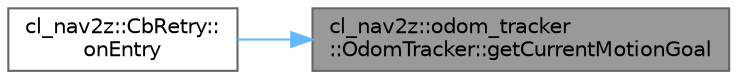 digraph "cl_nav2z::odom_tracker::OdomTracker::getCurrentMotionGoal"
{
 // LATEX_PDF_SIZE
  bgcolor="transparent";
  edge [fontname=Helvetica,fontsize=10,labelfontname=Helvetica,labelfontsize=10];
  node [fontname=Helvetica,fontsize=10,shape=box,height=0.2,width=0.4];
  rankdir="RL";
  Node1 [label="cl_nav2z::odom_tracker\l::OdomTracker::getCurrentMotionGoal",height=0.2,width=0.4,color="gray40", fillcolor="grey60", style="filled", fontcolor="black",tooltip=" "];
  Node1 -> Node2 [dir="back",color="steelblue1",style="solid"];
  Node2 [label="cl_nav2z::CbRetry::\lonEntry",height=0.2,width=0.4,color="grey40", fillcolor="white", style="filled",URL="$classcl__nav2z_1_1CbRetry.html#ad9e926175e2da668be0aac5e3d82d402",tooltip=" "];
}
